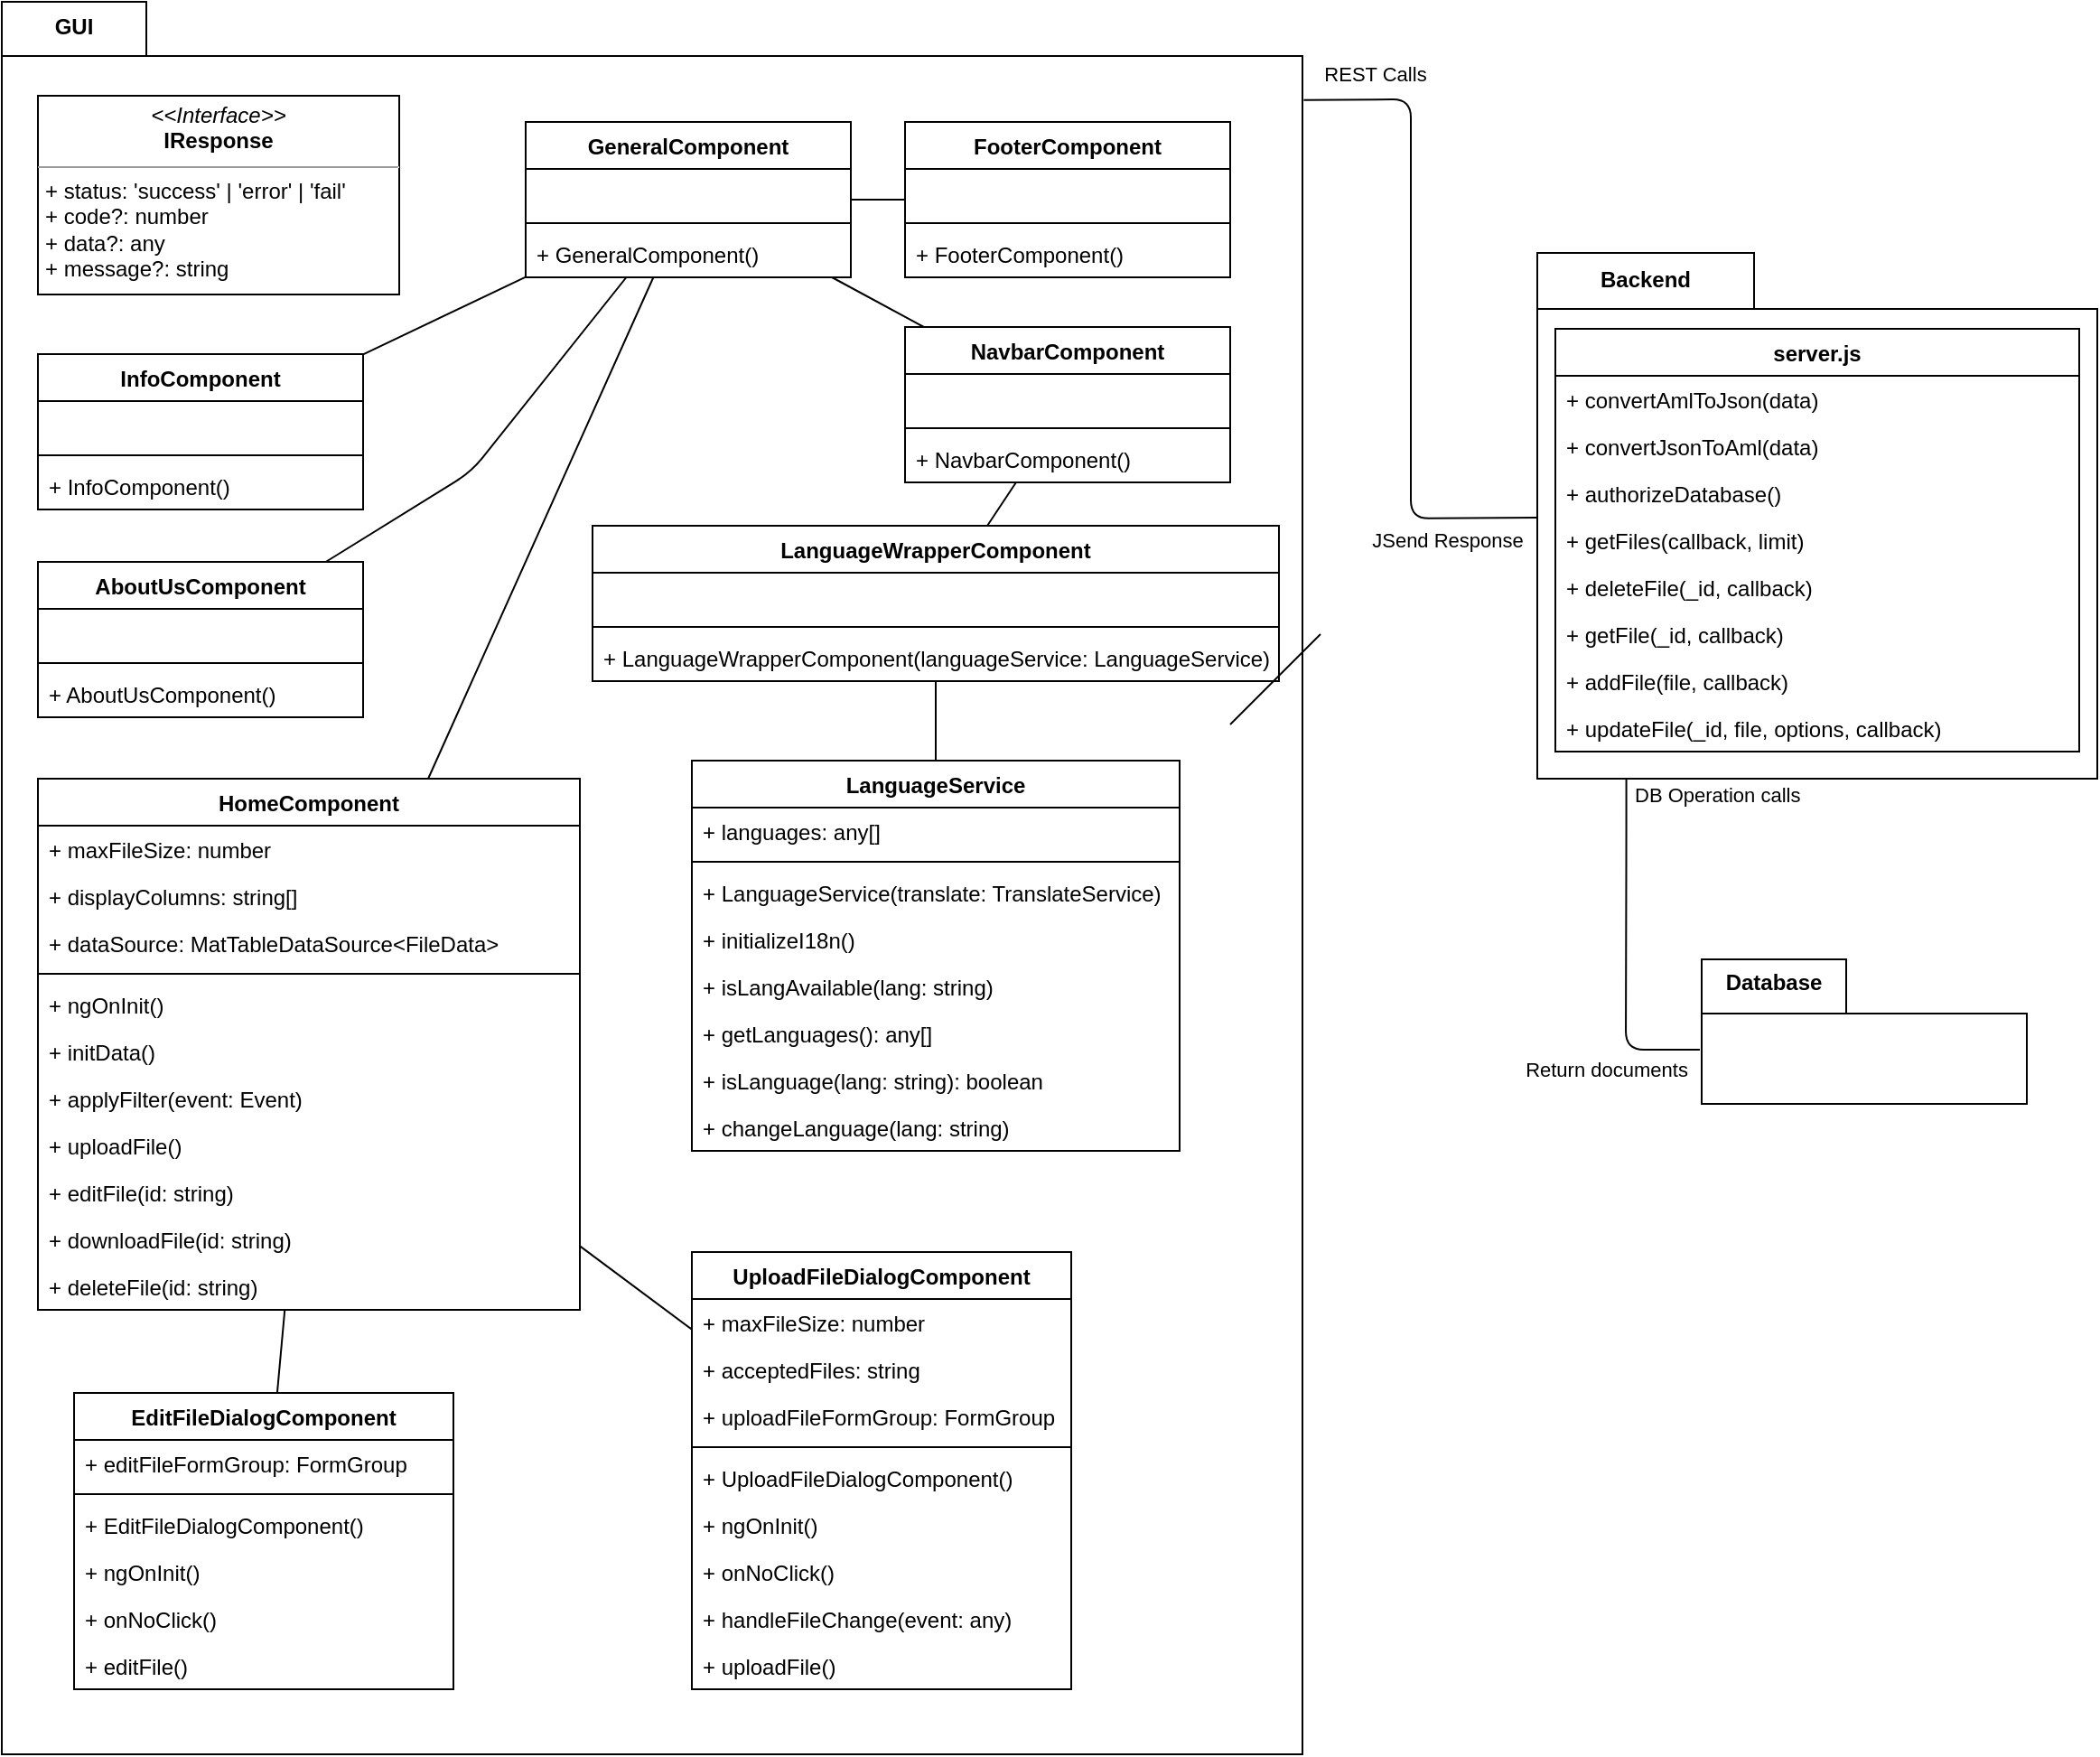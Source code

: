 <mxfile version="13.9.7" type="device"><diagram id="arAbduecu13btJf-2ow0" name="Page-1"><mxGraphModel dx="1595" dy="1121" grid="1" gridSize="10" guides="1" tooltips="1" connect="1" arrows="1" fold="1" page="1" pageScale="1" pageWidth="827" pageHeight="1169" math="0" shadow="0"><root><mxCell id="0"/><mxCell id="1" parent="0"/><mxCell id="IwqOwuTpzGHdwauvc0zJ-185" value="" style="shape=folder;fontStyle=1;spacingTop=10;tabWidth=120;tabHeight=31;tabPosition=left;html=1;rounded=0;shadow=0;" parent="1" vertex="1"><mxGeometry x="970" y="169" width="310" height="291" as="geometry"/></mxCell><mxCell id="IwqOwuTpzGHdwauvc0zJ-184" value="" style="shape=folder;fontStyle=1;spacingTop=10;tabWidth=80;tabHeight=30;tabPosition=left;html=1;rounded=0;shadow=0;" parent="1" vertex="1"><mxGeometry x="120" y="30" width="720" height="970" as="geometry"/></mxCell><mxCell id="IwqOwuTpzGHdwauvc0zJ-34" value="server.js" style="swimlane;fontStyle=1;align=center;verticalAlign=top;childLayout=stackLayout;horizontal=1;startSize=26;horizontalStack=0;resizeParent=1;resizeParentMax=0;resizeLast=0;collapsible=1;marginBottom=0;rounded=0;shadow=0;" parent="1" vertex="1"><mxGeometry x="980" y="211" width="290" height="234" as="geometry"/></mxCell><mxCell id="IwqOwuTpzGHdwauvc0zJ-37" value="+ convertAmlToJson(data)&#10;" style="text;strokeColor=none;fillColor=none;align=left;verticalAlign=top;spacingLeft=4;spacingRight=4;overflow=hidden;rotatable=0;points=[[0,0.5],[1,0.5]];portConstraint=eastwest;" parent="IwqOwuTpzGHdwauvc0zJ-34" vertex="1"><mxGeometry y="26" width="290" height="26" as="geometry"/></mxCell><mxCell id="IwqOwuTpzGHdwauvc0zJ-38" value="+ convertJsonToAml(data)&#10;" style="text;strokeColor=none;fillColor=none;align=left;verticalAlign=top;spacingLeft=4;spacingRight=4;overflow=hidden;rotatable=0;points=[[0,0.5],[1,0.5]];portConstraint=eastwest;" parent="IwqOwuTpzGHdwauvc0zJ-34" vertex="1"><mxGeometry y="52" width="290" height="26" as="geometry"/></mxCell><mxCell id="IwqOwuTpzGHdwauvc0zJ-39" value="+ authorizeDatabase()&#10;" style="text;strokeColor=none;fillColor=none;align=left;verticalAlign=top;spacingLeft=4;spacingRight=4;overflow=hidden;rotatable=0;points=[[0,0.5],[1,0.5]];portConstraint=eastwest;" parent="IwqOwuTpzGHdwauvc0zJ-34" vertex="1"><mxGeometry y="78" width="290" height="26" as="geometry"/></mxCell><mxCell id="IwqOwuTpzGHdwauvc0zJ-43" value="+ getFiles(callback, limit)" style="text;strokeColor=none;fillColor=none;align=left;verticalAlign=top;spacingLeft=4;spacingRight=4;overflow=hidden;rotatable=0;points=[[0,0.5],[1,0.5]];portConstraint=eastwest;" parent="IwqOwuTpzGHdwauvc0zJ-34" vertex="1"><mxGeometry y="104" width="290" height="26" as="geometry"/></mxCell><mxCell id="IwqOwuTpzGHdwauvc0zJ-44" value="+ deleteFile(_id, callback)" style="text;strokeColor=none;fillColor=none;align=left;verticalAlign=top;spacingLeft=4;spacingRight=4;overflow=hidden;rotatable=0;points=[[0,0.5],[1,0.5]];portConstraint=eastwest;" parent="IwqOwuTpzGHdwauvc0zJ-34" vertex="1"><mxGeometry y="130" width="290" height="26" as="geometry"/></mxCell><mxCell id="IwqOwuTpzGHdwauvc0zJ-45" value="+ getFile(_id, callback)" style="text;strokeColor=none;fillColor=none;align=left;verticalAlign=top;spacingLeft=4;spacingRight=4;overflow=hidden;rotatable=0;points=[[0,0.5],[1,0.5]];portConstraint=eastwest;" parent="IwqOwuTpzGHdwauvc0zJ-34" vertex="1"><mxGeometry y="156" width="290" height="26" as="geometry"/></mxCell><mxCell id="IwqOwuTpzGHdwauvc0zJ-46" value="+ addFile(file, callback)" style="text;strokeColor=none;fillColor=none;align=left;verticalAlign=top;spacingLeft=4;spacingRight=4;overflow=hidden;rotatable=0;points=[[0,0.5],[1,0.5]];portConstraint=eastwest;" parent="IwqOwuTpzGHdwauvc0zJ-34" vertex="1"><mxGeometry y="182" width="290" height="26" as="geometry"/></mxCell><mxCell id="IwqOwuTpzGHdwauvc0zJ-47" value="+ updateFile(_id, file, options, callback)" style="text;strokeColor=none;fillColor=none;align=left;verticalAlign=top;spacingLeft=4;spacingRight=4;overflow=hidden;rotatable=0;points=[[0,0.5],[1,0.5]];portConstraint=eastwest;" parent="IwqOwuTpzGHdwauvc0zJ-34" vertex="1"><mxGeometry y="208" width="290" height="26" as="geometry"/></mxCell><mxCell id="IwqOwuTpzGHdwauvc0zJ-13" value="&lt;p style=&quot;margin: 0px ; margin-top: 4px ; text-align: center&quot;&gt;&lt;i&gt;&amp;lt;&amp;lt;Interface&amp;gt;&amp;gt;&lt;/i&gt;&lt;br&gt;&lt;b&gt;IResponse&lt;/b&gt;&lt;/p&gt;&lt;hr size=&quot;1&quot;&gt;&lt;p style=&quot;margin: 0px ; margin-left: 4px&quot;&gt;+ status: 'success' | 'error' | 'fail'&lt;br&gt;+ code?: number&lt;/p&gt;&lt;p style=&quot;margin: 0px ; margin-left: 4px&quot;&gt;+ data?: any&lt;/p&gt;&lt;p style=&quot;margin: 0px ; margin-left: 4px&quot;&gt;+ message?: string&lt;/p&gt;&lt;p style=&quot;margin: 0px ; margin-left: 4px&quot;&gt;&lt;br&gt;&lt;/p&gt;&lt;hr size=&quot;1&quot;&gt;&lt;p style=&quot;margin: 0px ; margin-left: 4px&quot;&gt;&lt;br&gt;&lt;/p&gt;" style="verticalAlign=bottom;align=left;overflow=fill;fontSize=12;fontFamily=Helvetica;html=1;spacingLeft=0;horizontal=1;rounded=0;shadow=0;imageAspect=1;connectable=1;recursiveResize=0;" parent="1" vertex="1"><mxGeometry x="140" y="82" width="200" height="110" as="geometry"/></mxCell><mxCell id="IwqOwuTpzGHdwauvc0zJ-57" value="UploadFileDialogComponent" style="swimlane;fontStyle=1;align=center;verticalAlign=top;childLayout=stackLayout;horizontal=1;startSize=26;horizontalStack=0;resizeParent=1;resizeParentMax=0;resizeLast=0;collapsible=1;marginBottom=0;rounded=0;shadow=0;" parent="1" vertex="1"><mxGeometry x="502" y="722" width="210" height="242" as="geometry"/></mxCell><mxCell id="IwqOwuTpzGHdwauvc0zJ-58" value="+ maxFileSize: number" style="text;strokeColor=none;fillColor=none;align=left;verticalAlign=top;spacingLeft=4;spacingRight=4;overflow=hidden;rotatable=0;points=[[0,0.5],[1,0.5]];portConstraint=eastwest;" parent="IwqOwuTpzGHdwauvc0zJ-57" vertex="1"><mxGeometry y="26" width="210" height="26" as="geometry"/></mxCell><mxCell id="IwqOwuTpzGHdwauvc0zJ-170" value="+ acceptedFiles: string" style="text;strokeColor=none;fillColor=none;align=left;verticalAlign=top;spacingLeft=4;spacingRight=4;overflow=hidden;rotatable=0;points=[[0,0.5],[1,0.5]];portConstraint=eastwest;" parent="IwqOwuTpzGHdwauvc0zJ-57" vertex="1"><mxGeometry y="52" width="210" height="26" as="geometry"/></mxCell><mxCell id="IwqOwuTpzGHdwauvc0zJ-176" value="+ uploadFileFormGroup: FormGroup" style="text;strokeColor=none;fillColor=none;align=left;verticalAlign=top;spacingLeft=4;spacingRight=4;overflow=hidden;rotatable=0;points=[[0,0.5],[1,0.5]];portConstraint=eastwest;" parent="IwqOwuTpzGHdwauvc0zJ-57" vertex="1"><mxGeometry y="78" width="210" height="26" as="geometry"/></mxCell><mxCell id="IwqOwuTpzGHdwauvc0zJ-59" value="" style="line;strokeWidth=1;fillColor=none;align=left;verticalAlign=middle;spacingTop=-1;spacingLeft=3;spacingRight=3;rotatable=0;labelPosition=right;points=[];portConstraint=eastwest;" parent="IwqOwuTpzGHdwauvc0zJ-57" vertex="1"><mxGeometry y="104" width="210" height="8" as="geometry"/></mxCell><mxCell id="IwqOwuTpzGHdwauvc0zJ-175" value="+ UploadFileDialogComponent()" style="text;strokeColor=none;fillColor=none;align=left;verticalAlign=top;spacingLeft=4;spacingRight=4;overflow=hidden;rotatable=0;points=[[0,0.5],[1,0.5]];portConstraint=eastwest;" parent="IwqOwuTpzGHdwauvc0zJ-57" vertex="1"><mxGeometry y="112" width="210" height="26" as="geometry"/></mxCell><mxCell id="IwqOwuTpzGHdwauvc0zJ-60" value="+ ngOnInit()" style="text;strokeColor=none;fillColor=none;align=left;verticalAlign=top;spacingLeft=4;spacingRight=4;overflow=hidden;rotatable=0;points=[[0,0.5],[1,0.5]];portConstraint=eastwest;" parent="IwqOwuTpzGHdwauvc0zJ-57" vertex="1"><mxGeometry y="138" width="210" height="26" as="geometry"/></mxCell><mxCell id="IwqOwuTpzGHdwauvc0zJ-171" value="+ onNoClick()" style="text;strokeColor=none;fillColor=none;align=left;verticalAlign=top;spacingLeft=4;spacingRight=4;overflow=hidden;rotatable=0;points=[[0,0.5],[1,0.5]];portConstraint=eastwest;" parent="IwqOwuTpzGHdwauvc0zJ-57" vertex="1"><mxGeometry y="164" width="210" height="26" as="geometry"/></mxCell><mxCell id="IwqOwuTpzGHdwauvc0zJ-172" value="+ handleFileChange(event: any)" style="text;strokeColor=none;fillColor=none;align=left;verticalAlign=top;spacingLeft=4;spacingRight=4;overflow=hidden;rotatable=0;points=[[0,0.5],[1,0.5]];portConstraint=eastwest;" parent="IwqOwuTpzGHdwauvc0zJ-57" vertex="1"><mxGeometry y="190" width="210" height="26" as="geometry"/></mxCell><mxCell id="IwqOwuTpzGHdwauvc0zJ-173" value="+ uploadFile()" style="text;strokeColor=none;fillColor=none;align=left;verticalAlign=top;spacingLeft=4;spacingRight=4;overflow=hidden;rotatable=0;points=[[0,0.5],[1,0.5]];portConstraint=eastwest;" parent="IwqOwuTpzGHdwauvc0zJ-57" vertex="1"><mxGeometry y="216" width="210" height="26" as="geometry"/></mxCell><mxCell id="IwqOwuTpzGHdwauvc0zJ-61" value="AboutUsComponent" style="swimlane;fontStyle=1;align=center;verticalAlign=top;childLayout=stackLayout;horizontal=1;startSize=26;horizontalStack=0;resizeParent=1;resizeParentMax=0;resizeLast=0;collapsible=1;marginBottom=0;rounded=0;shadow=0;" parent="1" vertex="1"><mxGeometry x="140" y="340" width="180" height="86" as="geometry"/></mxCell><mxCell id="IwqOwuTpzGHdwauvc0zJ-62" value=" " style="text;strokeColor=none;fillColor=none;align=left;verticalAlign=top;spacingLeft=4;spacingRight=4;overflow=hidden;rotatable=0;points=[[0,0.5],[1,0.5]];portConstraint=eastwest;" parent="IwqOwuTpzGHdwauvc0zJ-61" vertex="1"><mxGeometry y="26" width="180" height="26" as="geometry"/></mxCell><mxCell id="IwqOwuTpzGHdwauvc0zJ-63" value="" style="line;strokeWidth=1;fillColor=none;align=left;verticalAlign=middle;spacingTop=-1;spacingLeft=3;spacingRight=3;rotatable=0;labelPosition=right;points=[];portConstraint=eastwest;" parent="IwqOwuTpzGHdwauvc0zJ-61" vertex="1"><mxGeometry y="52" width="180" height="8" as="geometry"/></mxCell><mxCell id="IwqOwuTpzGHdwauvc0zJ-64" value="+ AboutUsComponent()" style="text;strokeColor=none;fillColor=none;align=left;verticalAlign=top;spacingLeft=4;spacingRight=4;overflow=hidden;rotatable=0;points=[[0,0.5],[1,0.5]];portConstraint=eastwest;" parent="IwqOwuTpzGHdwauvc0zJ-61" vertex="1"><mxGeometry y="60" width="180" height="26" as="geometry"/></mxCell><mxCell id="IwqOwuTpzGHdwauvc0zJ-69" value="InfoComponent" style="swimlane;fontStyle=1;align=center;verticalAlign=top;childLayout=stackLayout;horizontal=1;startSize=26;horizontalStack=0;resizeParent=1;resizeParentMax=0;resizeLast=0;collapsible=1;marginBottom=0;rounded=0;shadow=0;" parent="1" vertex="1"><mxGeometry x="140" y="225" width="180" height="86" as="geometry"/></mxCell><mxCell id="IwqOwuTpzGHdwauvc0zJ-70" value=" " style="text;strokeColor=none;fillColor=none;align=left;verticalAlign=top;spacingLeft=4;spacingRight=4;overflow=hidden;rotatable=0;points=[[0,0.5],[1,0.5]];portConstraint=eastwest;" parent="IwqOwuTpzGHdwauvc0zJ-69" vertex="1"><mxGeometry y="26" width="180" height="26" as="geometry"/></mxCell><mxCell id="IwqOwuTpzGHdwauvc0zJ-71" value="" style="line;strokeWidth=1;fillColor=none;align=left;verticalAlign=middle;spacingTop=-1;spacingLeft=3;spacingRight=3;rotatable=0;labelPosition=right;points=[];portConstraint=eastwest;" parent="IwqOwuTpzGHdwauvc0zJ-69" vertex="1"><mxGeometry y="52" width="180" height="8" as="geometry"/></mxCell><mxCell id="IwqOwuTpzGHdwauvc0zJ-72" value="+ InfoComponent()" style="text;strokeColor=none;fillColor=none;align=left;verticalAlign=top;spacingLeft=4;spacingRight=4;overflow=hidden;rotatable=0;points=[[0,0.5],[1,0.5]];portConstraint=eastwest;" parent="IwqOwuTpzGHdwauvc0zJ-69" vertex="1"><mxGeometry y="60" width="180" height="26" as="geometry"/></mxCell><mxCell id="IwqOwuTpzGHdwauvc0zJ-77" value="HomeComponent" style="swimlane;fontStyle=1;align=center;verticalAlign=top;childLayout=stackLayout;horizontal=1;startSize=26;horizontalStack=0;resizeParent=1;resizeParentMax=0;resizeLast=0;collapsible=1;marginBottom=0;rounded=0;shadow=0;" parent="1" vertex="1"><mxGeometry x="140" y="460" width="300" height="294" as="geometry"/></mxCell><mxCell id="IwqOwuTpzGHdwauvc0zJ-78" value="+ maxFileSize: number" style="text;strokeColor=none;fillColor=none;align=left;verticalAlign=top;spacingLeft=4;spacingRight=4;overflow=hidden;rotatable=0;points=[[0,0.5],[1,0.5]];portConstraint=eastwest;" parent="IwqOwuTpzGHdwauvc0zJ-77" vertex="1"><mxGeometry y="26" width="300" height="26" as="geometry"/></mxCell><mxCell id="IwqOwuTpzGHdwauvc0zJ-80" value="+ displayColumns: string[]" style="text;strokeColor=none;fillColor=none;align=left;verticalAlign=top;spacingLeft=4;spacingRight=4;overflow=hidden;rotatable=0;points=[[0,0.5],[1,0.5]];portConstraint=eastwest;" parent="IwqOwuTpzGHdwauvc0zJ-77" vertex="1"><mxGeometry y="52" width="300" height="26" as="geometry"/></mxCell><mxCell id="IwqOwuTpzGHdwauvc0zJ-118" value="+ dataSource: MatTableDataSource&lt;FileData&gt;" style="text;strokeColor=none;fillColor=none;align=left;verticalAlign=top;spacingLeft=4;spacingRight=4;overflow=hidden;rotatable=0;points=[[0,0.5],[1,0.5]];portConstraint=eastwest;" parent="IwqOwuTpzGHdwauvc0zJ-77" vertex="1"><mxGeometry y="78" width="300" height="26" as="geometry"/></mxCell><mxCell id="IwqOwuTpzGHdwauvc0zJ-79" value="" style="line;strokeWidth=1;fillColor=none;align=left;verticalAlign=middle;spacingTop=-1;spacingLeft=3;spacingRight=3;rotatable=0;labelPosition=right;points=[];portConstraint=eastwest;" parent="IwqOwuTpzGHdwauvc0zJ-77" vertex="1"><mxGeometry y="104" width="300" height="8" as="geometry"/></mxCell><mxCell id="IwqOwuTpzGHdwauvc0zJ-119" value="+ ngOnInit()" style="text;strokeColor=none;fillColor=none;align=left;verticalAlign=top;spacingLeft=4;spacingRight=4;overflow=hidden;rotatable=0;points=[[0,0.5],[1,0.5]];portConstraint=eastwest;" parent="IwqOwuTpzGHdwauvc0zJ-77" vertex="1"><mxGeometry y="112" width="300" height="26" as="geometry"/></mxCell><mxCell id="IwqOwuTpzGHdwauvc0zJ-120" value="+ initData()" style="text;strokeColor=none;fillColor=none;align=left;verticalAlign=top;spacingLeft=4;spacingRight=4;overflow=hidden;rotatable=0;points=[[0,0.5],[1,0.5]];portConstraint=eastwest;" parent="IwqOwuTpzGHdwauvc0zJ-77" vertex="1"><mxGeometry y="138" width="300" height="26" as="geometry"/></mxCell><mxCell id="IwqOwuTpzGHdwauvc0zJ-121" value="+ applyFilter(event: Event)" style="text;strokeColor=none;fillColor=none;align=left;verticalAlign=top;spacingLeft=4;spacingRight=4;overflow=hidden;rotatable=0;points=[[0,0.5],[1,0.5]];portConstraint=eastwest;" parent="IwqOwuTpzGHdwauvc0zJ-77" vertex="1"><mxGeometry y="164" width="300" height="26" as="geometry"/></mxCell><mxCell id="IwqOwuTpzGHdwauvc0zJ-122" value="+ uploadFile()" style="text;strokeColor=none;fillColor=none;align=left;verticalAlign=top;spacingLeft=4;spacingRight=4;overflow=hidden;rotatable=0;points=[[0,0.5],[1,0.5]];portConstraint=eastwest;" parent="IwqOwuTpzGHdwauvc0zJ-77" vertex="1"><mxGeometry y="190" width="300" height="26" as="geometry"/></mxCell><mxCell id="IwqOwuTpzGHdwauvc0zJ-123" value="+ editFile(id: string)" style="text;strokeColor=none;fillColor=none;align=left;verticalAlign=top;spacingLeft=4;spacingRight=4;overflow=hidden;rotatable=0;points=[[0,0.5],[1,0.5]];portConstraint=eastwest;" parent="IwqOwuTpzGHdwauvc0zJ-77" vertex="1"><mxGeometry y="216" width="300" height="26" as="geometry"/></mxCell><mxCell id="IwqOwuTpzGHdwauvc0zJ-124" value="+ downloadFile(id: string)" style="text;strokeColor=none;fillColor=none;align=left;verticalAlign=top;spacingLeft=4;spacingRight=4;overflow=hidden;rotatable=0;points=[[0,0.5],[1,0.5]];portConstraint=eastwest;" parent="IwqOwuTpzGHdwauvc0zJ-77" vertex="1"><mxGeometry y="242" width="300" height="26" as="geometry"/></mxCell><mxCell id="IwqOwuTpzGHdwauvc0zJ-125" value="+ deleteFile(id: string)" style="text;strokeColor=none;fillColor=none;align=left;verticalAlign=top;spacingLeft=4;spacingRight=4;overflow=hidden;rotatable=0;points=[[0,0.5],[1,0.5]];portConstraint=eastwest;" parent="IwqOwuTpzGHdwauvc0zJ-77" vertex="1"><mxGeometry y="268" width="300" height="26" as="geometry"/></mxCell><mxCell id="IwqOwuTpzGHdwauvc0zJ-81" value="LanguageWrapperComponent" style="swimlane;fontStyle=1;align=center;verticalAlign=top;childLayout=stackLayout;horizontal=1;startSize=26;horizontalStack=0;resizeParent=1;resizeParentMax=0;resizeLast=0;collapsible=1;marginBottom=0;rounded=0;shadow=0;" parent="1" vertex="1"><mxGeometry x="447" y="320" width="380" height="86" as="geometry"/></mxCell><mxCell id="IwqOwuTpzGHdwauvc0zJ-82" value=" " style="text;strokeColor=none;fillColor=none;align=left;verticalAlign=top;spacingLeft=4;spacingRight=4;overflow=hidden;rotatable=0;points=[[0,0.5],[1,0.5]];portConstraint=eastwest;" parent="IwqOwuTpzGHdwauvc0zJ-81" vertex="1"><mxGeometry y="26" width="380" height="26" as="geometry"/></mxCell><mxCell id="IwqOwuTpzGHdwauvc0zJ-83" value="" style="line;strokeWidth=1;fillColor=none;align=left;verticalAlign=middle;spacingTop=-1;spacingLeft=3;spacingRight=3;rotatable=0;labelPosition=right;points=[];portConstraint=eastwest;" parent="IwqOwuTpzGHdwauvc0zJ-81" vertex="1"><mxGeometry y="52" width="380" height="8" as="geometry"/></mxCell><mxCell id="IwqOwuTpzGHdwauvc0zJ-84" value="+ LanguageWrapperComponent(languageService: LanguageService)" style="text;strokeColor=none;fillColor=none;align=left;verticalAlign=top;spacingLeft=4;spacingRight=4;overflow=hidden;rotatable=0;points=[[0,0.5],[1,0.5]];portConstraint=eastwest;" parent="IwqOwuTpzGHdwauvc0zJ-81" vertex="1"><mxGeometry y="60" width="380" height="26" as="geometry"/></mxCell><mxCell id="IwqOwuTpzGHdwauvc0zJ-86" value="EditFileDialogComponent" style="swimlane;fontStyle=1;align=center;verticalAlign=top;childLayout=stackLayout;horizontal=1;startSize=26;horizontalStack=0;resizeParent=1;resizeParentMax=0;resizeLast=0;collapsible=1;marginBottom=0;rounded=0;shadow=0;" parent="1" vertex="1"><mxGeometry x="160" y="800" width="210" height="164" as="geometry"/></mxCell><mxCell id="IwqOwuTpzGHdwauvc0zJ-87" value="+ editFileFormGroup: FormGroup" style="text;strokeColor=none;fillColor=none;align=left;verticalAlign=top;spacingLeft=4;spacingRight=4;overflow=hidden;rotatable=0;points=[[0,0.5],[1,0.5]];portConstraint=eastwest;" parent="IwqOwuTpzGHdwauvc0zJ-86" vertex="1"><mxGeometry y="26" width="210" height="26" as="geometry"/></mxCell><mxCell id="IwqOwuTpzGHdwauvc0zJ-88" value="" style="line;strokeWidth=1;fillColor=none;align=left;verticalAlign=middle;spacingTop=-1;spacingLeft=3;spacingRight=3;rotatable=0;labelPosition=right;points=[];portConstraint=eastwest;" parent="IwqOwuTpzGHdwauvc0zJ-86" vertex="1"><mxGeometry y="52" width="210" height="8" as="geometry"/></mxCell><mxCell id="IwqOwuTpzGHdwauvc0zJ-89" value="+ EditFileDialogComponent()" style="text;strokeColor=none;fillColor=none;align=left;verticalAlign=top;spacingLeft=4;spacingRight=4;overflow=hidden;rotatable=0;points=[[0,0.5],[1,0.5]];portConstraint=eastwest;" parent="IwqOwuTpzGHdwauvc0zJ-86" vertex="1"><mxGeometry y="60" width="210" height="26" as="geometry"/></mxCell><mxCell id="IwqOwuTpzGHdwauvc0zJ-177" value="+ ngOnInit()" style="text;strokeColor=none;fillColor=none;align=left;verticalAlign=top;spacingLeft=4;spacingRight=4;overflow=hidden;rotatable=0;points=[[0,0.5],[1,0.5]];portConstraint=eastwest;" parent="IwqOwuTpzGHdwauvc0zJ-86" vertex="1"><mxGeometry y="86" width="210" height="26" as="geometry"/></mxCell><mxCell id="IwqOwuTpzGHdwauvc0zJ-178" value="+ onNoClick()" style="text;strokeColor=none;fillColor=none;align=left;verticalAlign=top;spacingLeft=4;spacingRight=4;overflow=hidden;rotatable=0;points=[[0,0.5],[1,0.5]];portConstraint=eastwest;" parent="IwqOwuTpzGHdwauvc0zJ-86" vertex="1"><mxGeometry y="112" width="210" height="26" as="geometry"/></mxCell><mxCell id="IwqOwuTpzGHdwauvc0zJ-179" value="+ editFile()" style="text;strokeColor=none;fillColor=none;align=left;verticalAlign=top;spacingLeft=4;spacingRight=4;overflow=hidden;rotatable=0;points=[[0,0.5],[1,0.5]];portConstraint=eastwest;" parent="IwqOwuTpzGHdwauvc0zJ-86" vertex="1"><mxGeometry y="138" width="210" height="26" as="geometry"/></mxCell><mxCell id="IwqOwuTpzGHdwauvc0zJ-127" value="NavbarComponent" style="swimlane;fontStyle=1;align=center;verticalAlign=top;childLayout=stackLayout;horizontal=1;startSize=26;horizontalStack=0;resizeParent=1;resizeParentMax=0;resizeLast=0;collapsible=1;marginBottom=0;rounded=0;shadow=0;" parent="1" vertex="1"><mxGeometry x="620" y="210" width="180" height="86" as="geometry"/></mxCell><mxCell id="IwqOwuTpzGHdwauvc0zJ-128" value=" " style="text;strokeColor=none;fillColor=none;align=left;verticalAlign=top;spacingLeft=4;spacingRight=4;overflow=hidden;rotatable=0;points=[[0,0.5],[1,0.5]];portConstraint=eastwest;" parent="IwqOwuTpzGHdwauvc0zJ-127" vertex="1"><mxGeometry y="26" width="180" height="26" as="geometry"/></mxCell><mxCell id="IwqOwuTpzGHdwauvc0zJ-129" value="" style="line;strokeWidth=1;fillColor=none;align=left;verticalAlign=middle;spacingTop=-1;spacingLeft=3;spacingRight=3;rotatable=0;labelPosition=right;points=[];portConstraint=eastwest;" parent="IwqOwuTpzGHdwauvc0zJ-127" vertex="1"><mxGeometry y="52" width="180" height="8" as="geometry"/></mxCell><mxCell id="IwqOwuTpzGHdwauvc0zJ-130" value="+ NavbarComponent()" style="text;strokeColor=none;fillColor=none;align=left;verticalAlign=top;spacingLeft=4;spacingRight=4;overflow=hidden;rotatable=0;points=[[0,0.5],[1,0.5]];portConstraint=eastwest;" parent="IwqOwuTpzGHdwauvc0zJ-127" vertex="1"><mxGeometry y="60" width="180" height="26" as="geometry"/></mxCell><mxCell id="IwqOwuTpzGHdwauvc0zJ-131" value="FooterComponent" style="swimlane;fontStyle=1;align=center;verticalAlign=top;childLayout=stackLayout;horizontal=1;startSize=26;horizontalStack=0;resizeParent=1;resizeParentMax=0;resizeLast=0;collapsible=1;marginBottom=0;rounded=0;shadow=0;" parent="1" vertex="1"><mxGeometry x="620" y="96.5" width="180" height="86" as="geometry"/></mxCell><mxCell id="IwqOwuTpzGHdwauvc0zJ-132" value=" " style="text;strokeColor=none;fillColor=none;align=left;verticalAlign=top;spacingLeft=4;spacingRight=4;overflow=hidden;rotatable=0;points=[[0,0.5],[1,0.5]];portConstraint=eastwest;" parent="IwqOwuTpzGHdwauvc0zJ-131" vertex="1"><mxGeometry y="26" width="180" height="26" as="geometry"/></mxCell><mxCell id="IwqOwuTpzGHdwauvc0zJ-133" value="" style="line;strokeWidth=1;fillColor=none;align=left;verticalAlign=middle;spacingTop=-1;spacingLeft=3;spacingRight=3;rotatable=0;labelPosition=right;points=[];portConstraint=eastwest;" parent="IwqOwuTpzGHdwauvc0zJ-131" vertex="1"><mxGeometry y="52" width="180" height="8" as="geometry"/></mxCell><mxCell id="IwqOwuTpzGHdwauvc0zJ-134" value="+ FooterComponent()" style="text;strokeColor=none;fillColor=none;align=left;verticalAlign=top;spacingLeft=4;spacingRight=4;overflow=hidden;rotatable=0;points=[[0,0.5],[1,0.5]];portConstraint=eastwest;" parent="IwqOwuTpzGHdwauvc0zJ-131" vertex="1"><mxGeometry y="60" width="180" height="26" as="geometry"/></mxCell><mxCell id="IwqOwuTpzGHdwauvc0zJ-138" value="" style="endArrow=none;html=1;" parent="1" source="IwqOwuTpzGHdwauvc0zJ-81" target="IwqOwuTpzGHdwauvc0zJ-127" edge="1"><mxGeometry width="50" height="50" relative="1" as="geometry"><mxPoint x="-110" y="486" as="sourcePoint"/><mxPoint x="-116" y="436" as="targetPoint"/></mxGeometry></mxCell><mxCell id="IwqOwuTpzGHdwauvc0zJ-139" value="LanguageService" style="swimlane;fontStyle=1;align=center;verticalAlign=top;childLayout=stackLayout;horizontal=1;startSize=26;horizontalStack=0;resizeParent=1;resizeParentMax=0;resizeLast=0;collapsible=1;marginBottom=0;rounded=0;shadow=0;" parent="1" vertex="1"><mxGeometry x="502" y="450" width="270" height="216" as="geometry"/></mxCell><mxCell id="IwqOwuTpzGHdwauvc0zJ-140" value="+ languages: any[]" style="text;strokeColor=none;fillColor=none;align=left;verticalAlign=top;spacingLeft=4;spacingRight=4;overflow=hidden;rotatable=0;points=[[0,0.5],[1,0.5]];portConstraint=eastwest;" parent="IwqOwuTpzGHdwauvc0zJ-139" vertex="1"><mxGeometry y="26" width="270" height="26" as="geometry"/></mxCell><mxCell id="IwqOwuTpzGHdwauvc0zJ-141" value="" style="line;strokeWidth=1;fillColor=none;align=left;verticalAlign=middle;spacingTop=-1;spacingLeft=3;spacingRight=3;rotatable=0;labelPosition=right;points=[];portConstraint=eastwest;" parent="IwqOwuTpzGHdwauvc0zJ-139" vertex="1"><mxGeometry y="52" width="270" height="8" as="geometry"/></mxCell><mxCell id="IwqOwuTpzGHdwauvc0zJ-142" value="+ LanguageService(translate: TranslateService)" style="text;strokeColor=none;fillColor=none;align=left;verticalAlign=top;spacingLeft=4;spacingRight=4;overflow=hidden;rotatable=0;points=[[0,0.5],[1,0.5]];portConstraint=eastwest;" parent="IwqOwuTpzGHdwauvc0zJ-139" vertex="1"><mxGeometry y="60" width="270" height="26" as="geometry"/></mxCell><mxCell id="IwqOwuTpzGHdwauvc0zJ-143" value="+ initializeI18n()" style="text;strokeColor=none;fillColor=none;align=left;verticalAlign=top;spacingLeft=4;spacingRight=4;overflow=hidden;rotatable=0;points=[[0,0.5],[1,0.5]];portConstraint=eastwest;" parent="IwqOwuTpzGHdwauvc0zJ-139" vertex="1"><mxGeometry y="86" width="270" height="26" as="geometry"/></mxCell><mxCell id="IwqOwuTpzGHdwauvc0zJ-144" value="+ isLangAvailable(lang: string)" style="text;strokeColor=none;fillColor=none;align=left;verticalAlign=top;spacingLeft=4;spacingRight=4;overflow=hidden;rotatable=0;points=[[0,0.5],[1,0.5]];portConstraint=eastwest;" parent="IwqOwuTpzGHdwauvc0zJ-139" vertex="1"><mxGeometry y="112" width="270" height="26" as="geometry"/></mxCell><mxCell id="IwqOwuTpzGHdwauvc0zJ-145" value="+ getLanguages(): any[]" style="text;strokeColor=none;fillColor=none;align=left;verticalAlign=top;spacingLeft=4;spacingRight=4;overflow=hidden;rotatable=0;points=[[0,0.5],[1,0.5]];portConstraint=eastwest;" parent="IwqOwuTpzGHdwauvc0zJ-139" vertex="1"><mxGeometry y="138" width="270" height="26" as="geometry"/></mxCell><mxCell id="IwqOwuTpzGHdwauvc0zJ-146" value="+ isLanguage(lang: string): boolean" style="text;strokeColor=none;fillColor=none;align=left;verticalAlign=top;spacingLeft=4;spacingRight=4;overflow=hidden;rotatable=0;points=[[0,0.5],[1,0.5]];portConstraint=eastwest;" parent="IwqOwuTpzGHdwauvc0zJ-139" vertex="1"><mxGeometry y="164" width="270" height="26" as="geometry"/></mxCell><mxCell id="IwqOwuTpzGHdwauvc0zJ-147" value="+ changeLanguage(lang: string)" style="text;strokeColor=none;fillColor=none;align=left;verticalAlign=top;spacingLeft=4;spacingRight=4;overflow=hidden;rotatable=0;points=[[0,0.5],[1,0.5]];portConstraint=eastwest;" parent="IwqOwuTpzGHdwauvc0zJ-139" vertex="1"><mxGeometry y="190" width="270" height="26" as="geometry"/></mxCell><mxCell id="IwqOwuTpzGHdwauvc0zJ-148" value="" style="endArrow=none;html=1;" parent="1" source="IwqOwuTpzGHdwauvc0zJ-139" target="IwqOwuTpzGHdwauvc0zJ-81" edge="1"><mxGeometry width="50" height="50" relative="1" as="geometry"><mxPoint x="200" y="766" as="sourcePoint"/><mxPoint x="250" y="716" as="targetPoint"/></mxGeometry></mxCell><mxCell id="IwqOwuTpzGHdwauvc0zJ-149" value="" style="endArrow=none;html=1;" parent="1" source="IwqOwuTpzGHdwauvc0zJ-77" target="IwqOwuTpzGHdwauvc0zJ-86" edge="1"><mxGeometry width="50" height="50" relative="1" as="geometry"><mxPoint x="320" y="755" as="sourcePoint"/><mxPoint x="470" y="736" as="targetPoint"/></mxGeometry></mxCell><mxCell id="IwqOwuTpzGHdwauvc0zJ-150" value="" style="endArrow=none;html=1;" parent="1" source="IwqOwuTpzGHdwauvc0zJ-57" target="IwqOwuTpzGHdwauvc0zJ-77" edge="1"><mxGeometry width="50" height="50" relative="1" as="geometry"><mxPoint x="390" y="926" as="sourcePoint"/><mxPoint x="440" y="876" as="targetPoint"/></mxGeometry></mxCell><mxCell id="IwqOwuTpzGHdwauvc0zJ-152" value="" style="endArrow=none;html=1;" parent="1" source="IwqOwuTpzGHdwauvc0zJ-131" target="IwqOwuTpzGHdwauvc0zJ-153" edge="1"><mxGeometry width="50" height="50" relative="1" as="geometry"><mxPoint x="370" y="366" as="sourcePoint"/><mxPoint x="370" y="326" as="targetPoint"/></mxGeometry></mxCell><mxCell id="IwqOwuTpzGHdwauvc0zJ-153" value="GeneralComponent" style="swimlane;fontStyle=1;align=center;verticalAlign=top;childLayout=stackLayout;horizontal=1;startSize=26;horizontalStack=0;resizeParent=1;resizeParentMax=0;resizeLast=0;collapsible=1;marginBottom=0;rounded=0;shadow=0;" parent="1" vertex="1"><mxGeometry x="410" y="96.5" width="180" height="86" as="geometry"/></mxCell><mxCell id="IwqOwuTpzGHdwauvc0zJ-154" value=" " style="text;strokeColor=none;fillColor=none;align=left;verticalAlign=top;spacingLeft=4;spacingRight=4;overflow=hidden;rotatable=0;points=[[0,0.5],[1,0.5]];portConstraint=eastwest;" parent="IwqOwuTpzGHdwauvc0zJ-153" vertex="1"><mxGeometry y="26" width="180" height="26" as="geometry"/></mxCell><mxCell id="IwqOwuTpzGHdwauvc0zJ-155" value="" style="line;strokeWidth=1;fillColor=none;align=left;verticalAlign=middle;spacingTop=-1;spacingLeft=3;spacingRight=3;rotatable=0;labelPosition=right;points=[];portConstraint=eastwest;" parent="IwqOwuTpzGHdwauvc0zJ-153" vertex="1"><mxGeometry y="52" width="180" height="8" as="geometry"/></mxCell><mxCell id="IwqOwuTpzGHdwauvc0zJ-156" value="+ GeneralComponent()" style="text;strokeColor=none;fillColor=none;align=left;verticalAlign=top;spacingLeft=4;spacingRight=4;overflow=hidden;rotatable=0;points=[[0,0.5],[1,0.5]];portConstraint=eastwest;" parent="IwqOwuTpzGHdwauvc0zJ-153" vertex="1"><mxGeometry y="60" width="180" height="26" as="geometry"/></mxCell><mxCell id="IwqOwuTpzGHdwauvc0zJ-161" value="" style="endArrow=none;html=1;" parent="1" source="IwqOwuTpzGHdwauvc0zJ-127" target="IwqOwuTpzGHdwauvc0zJ-153" edge="1"><mxGeometry width="50" height="50" relative="1" as="geometry"><mxPoint x="340" y="376" as="sourcePoint"/><mxPoint x="390" y="326" as="targetPoint"/></mxGeometry></mxCell><mxCell id="IwqOwuTpzGHdwauvc0zJ-163" value="" style="endArrow=none;html=1;" parent="1" source="IwqOwuTpzGHdwauvc0zJ-69" target="IwqOwuTpzGHdwauvc0zJ-153" edge="1"><mxGeometry width="50" height="50" relative="1" as="geometry"><mxPoint x="280" y="306" as="sourcePoint"/><mxPoint x="330" y="256" as="targetPoint"/></mxGeometry></mxCell><mxCell id="IwqOwuTpzGHdwauvc0zJ-165" value="" style="endArrow=none;html=1;" parent="1" source="IwqOwuTpzGHdwauvc0zJ-61" target="IwqOwuTpzGHdwauvc0zJ-153" edge="1"><mxGeometry width="50" height="50" relative="1" as="geometry"><mxPoint x="310" y="336" as="sourcePoint"/><mxPoint x="360" y="286" as="targetPoint"/><Array as="points"><mxPoint x="380" y="290"/></Array></mxGeometry></mxCell><mxCell id="IwqOwuTpzGHdwauvc0zJ-167" value="" style="endArrow=none;html=1;" parent="1" source="IwqOwuTpzGHdwauvc0zJ-77" target="IwqOwuTpzGHdwauvc0zJ-153" edge="1"><mxGeometry width="50" height="50" relative="1" as="geometry"><mxPoint x="380" y="336" as="sourcePoint"/><mxPoint x="430" y="286" as="targetPoint"/></mxGeometry></mxCell><mxCell id="IwqOwuTpzGHdwauvc0zJ-187" value="" style="shape=folder;fontStyle=1;spacingTop=10;tabWidth=80;tabHeight=30;tabPosition=left;html=1;rounded=0;shadow=0;" parent="1" vertex="1"><mxGeometry x="1061" y="560" width="180" height="80" as="geometry"/></mxCell><mxCell id="IwqOwuTpzGHdwauvc0zJ-188" value="Backend" style="text;align=center;fontStyle=1;verticalAlign=middle;spacingLeft=3;spacingRight=3;strokeColor=none;rotatable=0;points=[[0,0.5],[1,0.5]];portConstraint=eastwest;rounded=0;shadow=0;" parent="1" vertex="1"><mxGeometry x="990" y="170" width="80" height="26" as="geometry"/></mxCell><mxCell id="IwqOwuTpzGHdwauvc0zJ-189" value="GUI" style="text;align=center;fontStyle=1;verticalAlign=middle;spacingLeft=3;spacingRight=3;strokeColor=none;rotatable=0;points=[[0,0.5],[1,0.5]];portConstraint=eastwest;rounded=0;shadow=0;" parent="1" vertex="1"><mxGeometry x="120" y="30" width="80" height="26" as="geometry"/></mxCell><mxCell id="IwqOwuTpzGHdwauvc0zJ-190" value="Database" style="text;align=center;fontStyle=1;verticalAlign=middle;spacingLeft=3;spacingRight=3;strokeColor=none;rotatable=0;points=[[0,0.5],[1,0.5]];portConstraint=eastwest;rounded=0;shadow=0;" parent="1" vertex="1"><mxGeometry x="1061" y="559" width="80" height="26" as="geometry"/></mxCell><mxCell id="IwqOwuTpzGHdwauvc0zJ-193" value="" style="endArrow=none;html=1;exitX=1.001;exitY=0.056;exitDx=0;exitDy=0;exitPerimeter=0;" parent="1" source="IwqOwuTpzGHdwauvc0zJ-184" target="IwqOwuTpzGHdwauvc0zJ-185" edge="1"><mxGeometry width="50" height="50" relative="1" as="geometry"><mxPoint x="1060" y="540" as="sourcePoint"/><mxPoint x="1110" y="490" as="targetPoint"/><Array as="points"><mxPoint x="900" y="84"/><mxPoint x="900" y="316"/></Array></mxGeometry></mxCell><mxCell id="IwqOwuTpzGHdwauvc0zJ-195" value="REST Calls" style="edgeLabel;html=1;align=center;verticalAlign=middle;resizable=0;points=[];" parent="IwqOwuTpzGHdwauvc0zJ-193" vertex="1" connectable="0"><mxGeometry x="0.094" y="2" relative="1" as="geometry"><mxPoint x="-22" y="-152.43" as="offset"/></mxGeometry></mxCell><mxCell id="IwqOwuTpzGHdwauvc0zJ-196" value="JSend Response" style="edgeLabel;html=1;align=center;verticalAlign=middle;resizable=0;points=[];" parent="1" vertex="1" connectable="0"><mxGeometry x="920" y="328.003" as="geometry"/></mxCell><mxCell id="IwqOwuTpzGHdwauvc0zJ-197" value="Return documents" style="edgeLabel;html=1;align=center;verticalAlign=middle;resizable=0;points=[];" parent="1" vertex="1" connectable="0"><mxGeometry x="570" y="400.003" as="geometry"><mxPoint x="438" y="221" as="offset"/></mxGeometry></mxCell><mxCell id="IwqOwuTpzGHdwauvc0zJ-198" value="DB Operation calls" style="edgeLabel;html=1;align=left;verticalAlign=middle;resizable=0;points=[];" parent="1" vertex="1" connectable="0"><mxGeometry x="580" y="253.003" as="geometry"><mxPoint x="442" y="216" as="offset"/></mxGeometry></mxCell><mxCell id="bu5O7KOwhcqyqJH6mLwC-1" value="" style="endArrow=none;html=1;" edge="1" parent="1"><mxGeometry width="50" height="50" relative="1" as="geometry"><mxPoint x="800" y="430" as="sourcePoint"/><mxPoint x="850" y="380" as="targetPoint"/></mxGeometry></mxCell><mxCell id="bu5O7KOwhcqyqJH6mLwC-2" value="" style="endArrow=none;html=1;exitX=0.159;exitY=1;exitDx=0;exitDy=0;exitPerimeter=0;" edge="1" parent="1" source="IwqOwuTpzGHdwauvc0zJ-185"><mxGeometry width="50" height="50" relative="1" as="geometry"><mxPoint x="960.0" y="496.32" as="sourcePoint"/><mxPoint x="1060" y="610" as="targetPoint"/><Array as="points"><mxPoint x="1019.28" y="496"/><mxPoint x="1019" y="610"/></Array></mxGeometry></mxCell></root></mxGraphModel></diagram></mxfile>